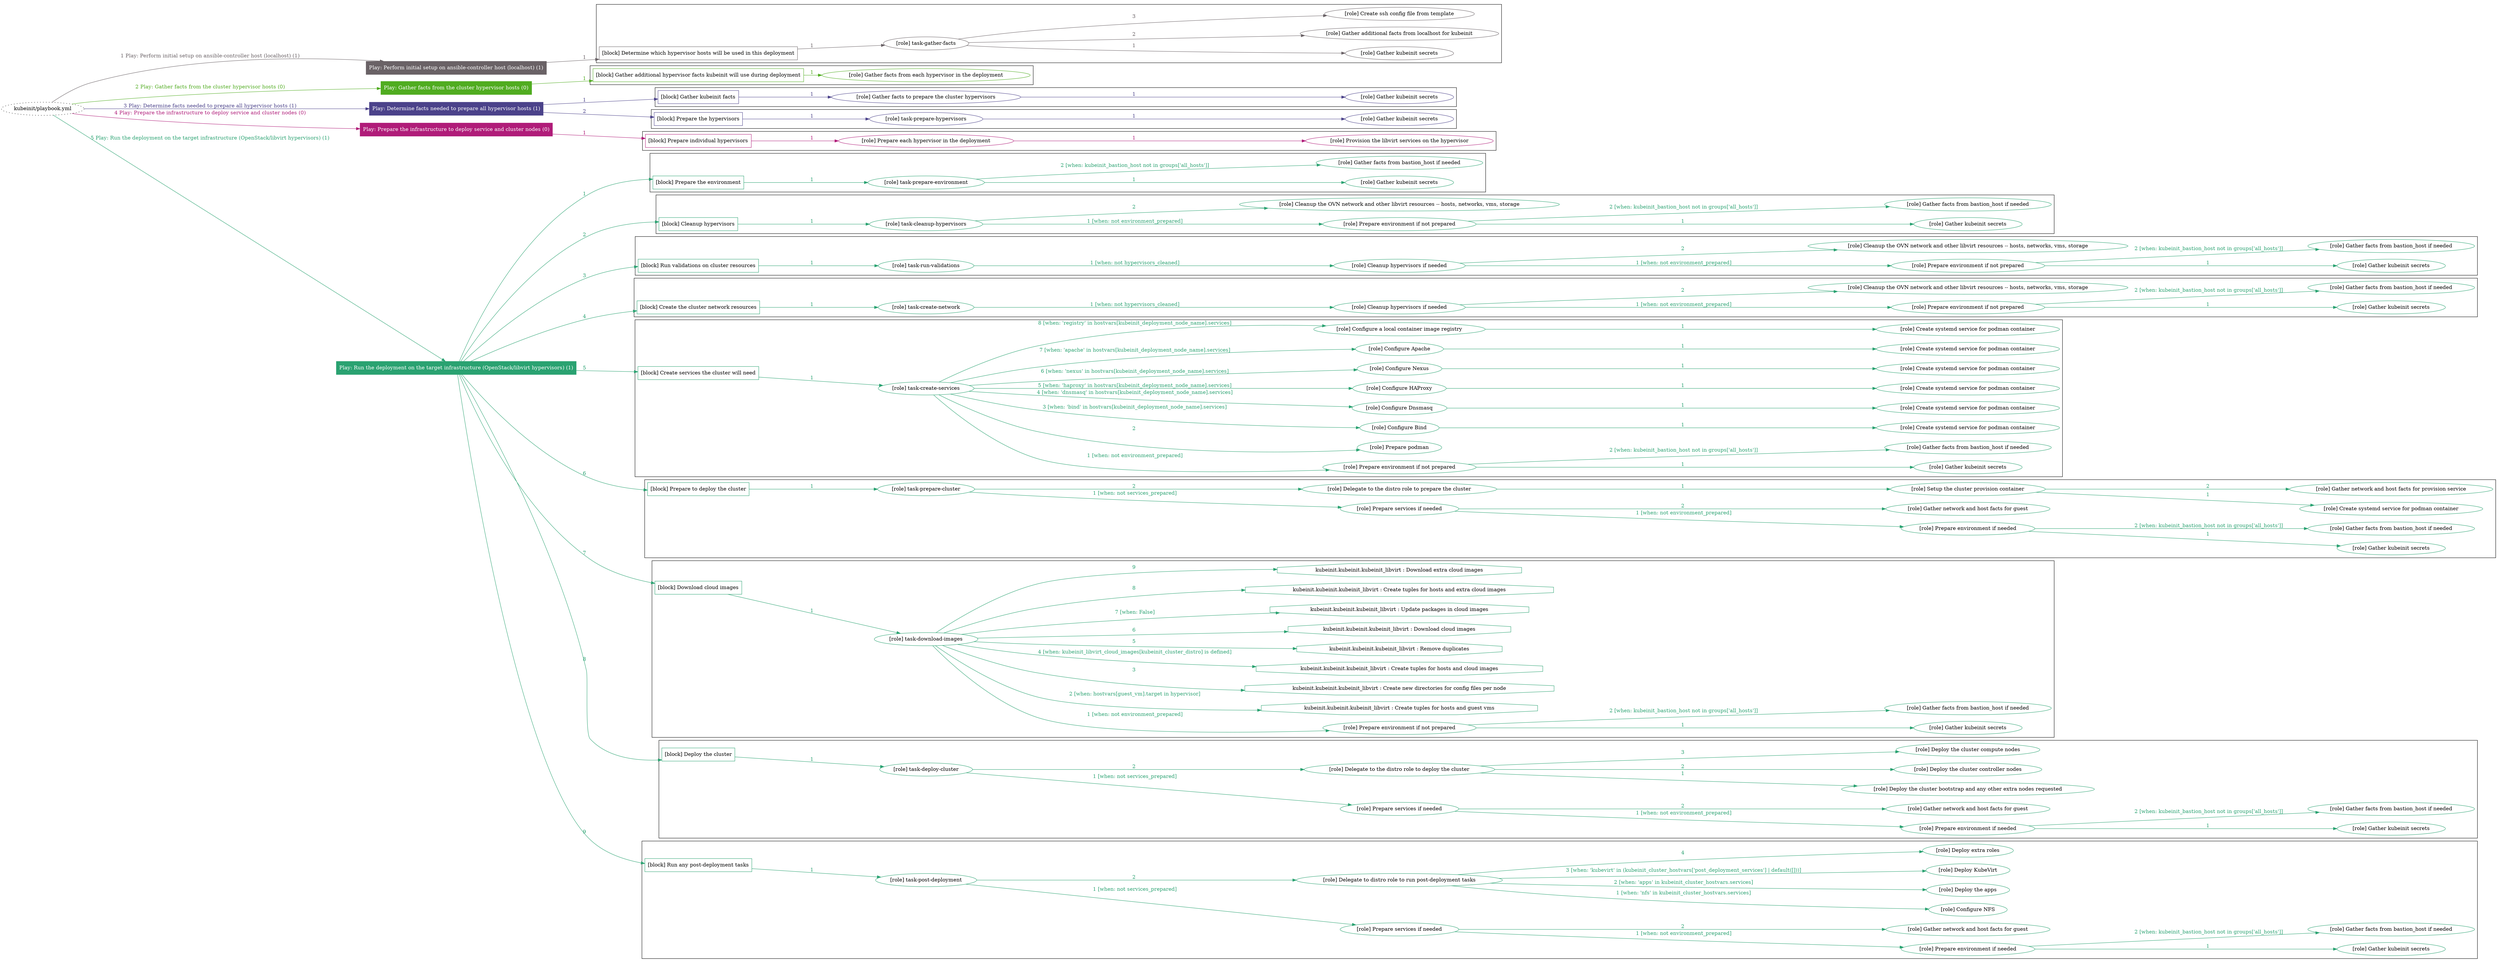 digraph {
	graph [concentrate=true ordering=in rankdir=LR ratio=fill]
	edge [esep=5 sep=10]
	"kubeinit/playbook.yml" [URL="/home/runner/work/kubeinit/kubeinit/kubeinit/playbook.yml" id=playbook_f495a6fc style=dotted]
	"kubeinit/playbook.yml" -> play_ba51180a [label="1 Play: Perform initial setup on ansible-controller host (localhost) (1)" color="#6a6266" fontcolor="#6a6266" id=edge_play_ba51180a labeltooltip="1 Play: Perform initial setup on ansible-controller host (localhost) (1)" tooltip="1 Play: Perform initial setup on ansible-controller host (localhost) (1)"]
	subgraph "Play: Perform initial setup on ansible-controller host (localhost) (1)" {
		play_ba51180a [label="Play: Perform initial setup on ansible-controller host (localhost) (1)" URL="/home/runner/work/kubeinit/kubeinit/kubeinit/playbook.yml" color="#6a6266" fontcolor="#ffffff" id=play_ba51180a shape=box style=filled tooltip=localhost]
		play_ba51180a -> block_e7a87183 [label=1 color="#6a6266" fontcolor="#6a6266" id=edge_block_e7a87183 labeltooltip=1 tooltip=1]
		subgraph cluster_block_e7a87183 {
			block_e7a87183 [label="[block] Determine which hypervisor hosts will be used in this deployment" URL="/home/runner/work/kubeinit/kubeinit/kubeinit/playbook.yml" color="#6a6266" id=block_e7a87183 labeltooltip="Determine which hypervisor hosts will be used in this deployment" shape=box tooltip="Determine which hypervisor hosts will be used in this deployment"]
			block_e7a87183 -> role_dcd0f5f8 [label="1 " color="#6a6266" fontcolor="#6a6266" id=edge_role_dcd0f5f8 labeltooltip="1 " tooltip="1 "]
			subgraph "task-gather-facts" {
				role_dcd0f5f8 [label="[role] task-gather-facts" URL="/home/runner/work/kubeinit/kubeinit/kubeinit/playbook.yml" color="#6a6266" id=role_dcd0f5f8 tooltip="task-gather-facts"]
				role_dcd0f5f8 -> role_e15d0aa1 [label="1 " color="#6a6266" fontcolor="#6a6266" id=edge_role_e15d0aa1 labeltooltip="1 " tooltip="1 "]
				subgraph "Gather kubeinit secrets" {
					role_e15d0aa1 [label="[role] Gather kubeinit secrets" URL="/home/runner/.ansible/collections/ansible_collections/kubeinit/kubeinit/roles/kubeinit_prepare/tasks/build_hypervisors_group.yml" color="#6a6266" id=role_e15d0aa1 tooltip="Gather kubeinit secrets"]
				}
				role_dcd0f5f8 -> role_fff8881f [label="2 " color="#6a6266" fontcolor="#6a6266" id=edge_role_fff8881f labeltooltip="2 " tooltip="2 "]
				subgraph "Gather additional facts from localhost for kubeinit" {
					role_fff8881f [label="[role] Gather additional facts from localhost for kubeinit" URL="/home/runner/.ansible/collections/ansible_collections/kubeinit/kubeinit/roles/kubeinit_prepare/tasks/build_hypervisors_group.yml" color="#6a6266" id=role_fff8881f tooltip="Gather additional facts from localhost for kubeinit"]
				}
				role_dcd0f5f8 -> role_27450381 [label="3 " color="#6a6266" fontcolor="#6a6266" id=edge_role_27450381 labeltooltip="3 " tooltip="3 "]
				subgraph "Create ssh config file from template" {
					role_27450381 [label="[role] Create ssh config file from template" URL="/home/runner/.ansible/collections/ansible_collections/kubeinit/kubeinit/roles/kubeinit_prepare/tasks/build_hypervisors_group.yml" color="#6a6266" id=role_27450381 tooltip="Create ssh config file from template"]
				}
			}
		}
	}
	"kubeinit/playbook.yml" -> play_a99f522b [label="2 Play: Gather facts from the cluster hypervisor hosts (0)" color="#50ac20" fontcolor="#50ac20" id=edge_play_a99f522b labeltooltip="2 Play: Gather facts from the cluster hypervisor hosts (0)" tooltip="2 Play: Gather facts from the cluster hypervisor hosts (0)"]
	subgraph "Play: Gather facts from the cluster hypervisor hosts (0)" {
		play_a99f522b [label="Play: Gather facts from the cluster hypervisor hosts (0)" URL="/home/runner/work/kubeinit/kubeinit/kubeinit/playbook.yml" color="#50ac20" fontcolor="#ffffff" id=play_a99f522b shape=box style=filled tooltip="Play: Gather facts from the cluster hypervisor hosts (0)"]
		play_a99f522b -> block_c586c4ab [label=1 color="#50ac20" fontcolor="#50ac20" id=edge_block_c586c4ab labeltooltip=1 tooltip=1]
		subgraph cluster_block_c586c4ab {
			block_c586c4ab [label="[block] Gather additional hypervisor facts kubeinit will use during deployment" URL="/home/runner/work/kubeinit/kubeinit/kubeinit/playbook.yml" color="#50ac20" id=block_c586c4ab labeltooltip="Gather additional hypervisor facts kubeinit will use during deployment" shape=box tooltip="Gather additional hypervisor facts kubeinit will use during deployment"]
			block_c586c4ab -> role_c0ca17f0 [label="1 " color="#50ac20" fontcolor="#50ac20" id=edge_role_c0ca17f0 labeltooltip="1 " tooltip="1 "]
			subgraph "Gather facts from each hypervisor in the deployment" {
				role_c0ca17f0 [label="[role] Gather facts from each hypervisor in the deployment" URL="/home/runner/work/kubeinit/kubeinit/kubeinit/playbook.yml" color="#50ac20" id=role_c0ca17f0 tooltip="Gather facts from each hypervisor in the deployment"]
			}
		}
	}
	"kubeinit/playbook.yml" -> play_b709b82d [label="3 Play: Determine facts needed to prepare all hypervisor hosts (1)" color="#4b428a" fontcolor="#4b428a" id=edge_play_b709b82d labeltooltip="3 Play: Determine facts needed to prepare all hypervisor hosts (1)" tooltip="3 Play: Determine facts needed to prepare all hypervisor hosts (1)"]
	subgraph "Play: Determine facts needed to prepare all hypervisor hosts (1)" {
		play_b709b82d [label="Play: Determine facts needed to prepare all hypervisor hosts (1)" URL="/home/runner/work/kubeinit/kubeinit/kubeinit/playbook.yml" color="#4b428a" fontcolor="#ffffff" id=play_b709b82d shape=box style=filled tooltip=localhost]
		play_b709b82d -> block_7f4d0c3b [label=1 color="#4b428a" fontcolor="#4b428a" id=edge_block_7f4d0c3b labeltooltip=1 tooltip=1]
		subgraph cluster_block_7f4d0c3b {
			block_7f4d0c3b [label="[block] Gather kubeinit facts" URL="/home/runner/work/kubeinit/kubeinit/kubeinit/playbook.yml" color="#4b428a" id=block_7f4d0c3b labeltooltip="Gather kubeinit facts" shape=box tooltip="Gather kubeinit facts"]
			block_7f4d0c3b -> role_8f3e9f36 [label="1 " color="#4b428a" fontcolor="#4b428a" id=edge_role_8f3e9f36 labeltooltip="1 " tooltip="1 "]
			subgraph "Gather facts to prepare the cluster hypervisors" {
				role_8f3e9f36 [label="[role] Gather facts to prepare the cluster hypervisors" URL="/home/runner/work/kubeinit/kubeinit/kubeinit/playbook.yml" color="#4b428a" id=role_8f3e9f36 tooltip="Gather facts to prepare the cluster hypervisors"]
				role_8f3e9f36 -> role_4b887c9a [label="1 " color="#4b428a" fontcolor="#4b428a" id=edge_role_4b887c9a labeltooltip="1 " tooltip="1 "]
				subgraph "Gather kubeinit secrets" {
					role_4b887c9a [label="[role] Gather kubeinit secrets" URL="/home/runner/.ansible/collections/ansible_collections/kubeinit/kubeinit/roles/kubeinit_prepare/tasks/gather_kubeinit_facts.yml" color="#4b428a" id=role_4b887c9a tooltip="Gather kubeinit secrets"]
				}
			}
		}
		play_b709b82d -> block_7965a42b [label=2 color="#4b428a" fontcolor="#4b428a" id=edge_block_7965a42b labeltooltip=2 tooltip=2]
		subgraph cluster_block_7965a42b {
			block_7965a42b [label="[block] Prepare the hypervisors" URL="/home/runner/work/kubeinit/kubeinit/kubeinit/playbook.yml" color="#4b428a" id=block_7965a42b labeltooltip="Prepare the hypervisors" shape=box tooltip="Prepare the hypervisors"]
			block_7965a42b -> role_2ab30024 [label="1 " color="#4b428a" fontcolor="#4b428a" id=edge_role_2ab30024 labeltooltip="1 " tooltip="1 "]
			subgraph "task-prepare-hypervisors" {
				role_2ab30024 [label="[role] task-prepare-hypervisors" URL="/home/runner/work/kubeinit/kubeinit/kubeinit/playbook.yml" color="#4b428a" id=role_2ab30024 tooltip="task-prepare-hypervisors"]
				role_2ab30024 -> role_ea74b967 [label="1 " color="#4b428a" fontcolor="#4b428a" id=edge_role_ea74b967 labeltooltip="1 " tooltip="1 "]
				subgraph "Gather kubeinit secrets" {
					role_ea74b967 [label="[role] Gather kubeinit secrets" URL="/home/runner/.ansible/collections/ansible_collections/kubeinit/kubeinit/roles/kubeinit_prepare/tasks/gather_kubeinit_facts.yml" color="#4b428a" id=role_ea74b967 tooltip="Gather kubeinit secrets"]
				}
			}
		}
	}
	"kubeinit/playbook.yml" -> play_9561a8ef [label="4 Play: Prepare the infrastructure to deploy service and cluster nodes (0)" color="#b01c79" fontcolor="#b01c79" id=edge_play_9561a8ef labeltooltip="4 Play: Prepare the infrastructure to deploy service and cluster nodes (0)" tooltip="4 Play: Prepare the infrastructure to deploy service and cluster nodes (0)"]
	subgraph "Play: Prepare the infrastructure to deploy service and cluster nodes (0)" {
		play_9561a8ef [label="Play: Prepare the infrastructure to deploy service and cluster nodes (0)" URL="/home/runner/work/kubeinit/kubeinit/kubeinit/playbook.yml" color="#b01c79" fontcolor="#ffffff" id=play_9561a8ef shape=box style=filled tooltip="Play: Prepare the infrastructure to deploy service and cluster nodes (0)"]
		play_9561a8ef -> block_5a67cec5 [label=1 color="#b01c79" fontcolor="#b01c79" id=edge_block_5a67cec5 labeltooltip=1 tooltip=1]
		subgraph cluster_block_5a67cec5 {
			block_5a67cec5 [label="[block] Prepare individual hypervisors" URL="/home/runner/work/kubeinit/kubeinit/kubeinit/playbook.yml" color="#b01c79" id=block_5a67cec5 labeltooltip="Prepare individual hypervisors" shape=box tooltip="Prepare individual hypervisors"]
			block_5a67cec5 -> role_3acf3842 [label="1 " color="#b01c79" fontcolor="#b01c79" id=edge_role_3acf3842 labeltooltip="1 " tooltip="1 "]
			subgraph "Prepare each hypervisor in the deployment" {
				role_3acf3842 [label="[role] Prepare each hypervisor in the deployment" URL="/home/runner/work/kubeinit/kubeinit/kubeinit/playbook.yml" color="#b01c79" id=role_3acf3842 tooltip="Prepare each hypervisor in the deployment"]
				role_3acf3842 -> role_0ad97657 [label="1 " color="#b01c79" fontcolor="#b01c79" id=edge_role_0ad97657 labeltooltip="1 " tooltip="1 "]
				subgraph "Provision the libvirt services on the hypervisor" {
					role_0ad97657 [label="[role] Provision the libvirt services on the hypervisor" URL="/home/runner/.ansible/collections/ansible_collections/kubeinit/kubeinit/roles/kubeinit_prepare/tasks/prepare_hypervisor.yml" color="#b01c79" id=role_0ad97657 tooltip="Provision the libvirt services on the hypervisor"]
				}
			}
		}
	}
	"kubeinit/playbook.yml" -> play_5a724b5d [label="5 Play: Run the deployment on the target infrastructure (OpenStack/libvirt hypervisors) (1)" color="#2aa271" fontcolor="#2aa271" id=edge_play_5a724b5d labeltooltip="5 Play: Run the deployment on the target infrastructure (OpenStack/libvirt hypervisors) (1)" tooltip="5 Play: Run the deployment on the target infrastructure (OpenStack/libvirt hypervisors) (1)"]
	subgraph "Play: Run the deployment on the target infrastructure (OpenStack/libvirt hypervisors) (1)" {
		play_5a724b5d [label="Play: Run the deployment on the target infrastructure (OpenStack/libvirt hypervisors) (1)" URL="/home/runner/work/kubeinit/kubeinit/kubeinit/playbook.yml" color="#2aa271" fontcolor="#ffffff" id=play_5a724b5d shape=box style=filled tooltip=localhost]
		play_5a724b5d -> block_27800f60 [label=1 color="#2aa271" fontcolor="#2aa271" id=edge_block_27800f60 labeltooltip=1 tooltip=1]
		subgraph cluster_block_27800f60 {
			block_27800f60 [label="[block] Prepare the environment" URL="/home/runner/work/kubeinit/kubeinit/kubeinit/playbook.yml" color="#2aa271" id=block_27800f60 labeltooltip="Prepare the environment" shape=box tooltip="Prepare the environment"]
			block_27800f60 -> role_67f501b5 [label="1 " color="#2aa271" fontcolor="#2aa271" id=edge_role_67f501b5 labeltooltip="1 " tooltip="1 "]
			subgraph "task-prepare-environment" {
				role_67f501b5 [label="[role] task-prepare-environment" URL="/home/runner/work/kubeinit/kubeinit/kubeinit/playbook.yml" color="#2aa271" id=role_67f501b5 tooltip="task-prepare-environment"]
				role_67f501b5 -> role_405fbf35 [label="1 " color="#2aa271" fontcolor="#2aa271" id=edge_role_405fbf35 labeltooltip="1 " tooltip="1 "]
				subgraph "Gather kubeinit secrets" {
					role_405fbf35 [label="[role] Gather kubeinit secrets" URL="/home/runner/.ansible/collections/ansible_collections/kubeinit/kubeinit/roles/kubeinit_prepare/tasks/gather_kubeinit_facts.yml" color="#2aa271" id=role_405fbf35 tooltip="Gather kubeinit secrets"]
				}
				role_67f501b5 -> role_2d235320 [label="2 [when: kubeinit_bastion_host not in groups['all_hosts']]" color="#2aa271" fontcolor="#2aa271" id=edge_role_2d235320 labeltooltip="2 [when: kubeinit_bastion_host not in groups['all_hosts']]" tooltip="2 [when: kubeinit_bastion_host not in groups['all_hosts']]"]
				subgraph "Gather facts from bastion_host if needed" {
					role_2d235320 [label="[role] Gather facts from bastion_host if needed" URL="/home/runner/.ansible/collections/ansible_collections/kubeinit/kubeinit/roles/kubeinit_prepare/tasks/main.yml" color="#2aa271" id=role_2d235320 tooltip="Gather facts from bastion_host if needed"]
				}
			}
		}
		play_5a724b5d -> block_d5cb9e0e [label=2 color="#2aa271" fontcolor="#2aa271" id=edge_block_d5cb9e0e labeltooltip=2 tooltip=2]
		subgraph cluster_block_d5cb9e0e {
			block_d5cb9e0e [label="[block] Cleanup hypervisors" URL="/home/runner/work/kubeinit/kubeinit/kubeinit/playbook.yml" color="#2aa271" id=block_d5cb9e0e labeltooltip="Cleanup hypervisors" shape=box tooltip="Cleanup hypervisors"]
			block_d5cb9e0e -> role_dbd91aa6 [label="1 " color="#2aa271" fontcolor="#2aa271" id=edge_role_dbd91aa6 labeltooltip="1 " tooltip="1 "]
			subgraph "task-cleanup-hypervisors" {
				role_dbd91aa6 [label="[role] task-cleanup-hypervisors" URL="/home/runner/work/kubeinit/kubeinit/kubeinit/playbook.yml" color="#2aa271" id=role_dbd91aa6 tooltip="task-cleanup-hypervisors"]
				role_dbd91aa6 -> role_124822a4 [label="1 [when: not environment_prepared]" color="#2aa271" fontcolor="#2aa271" id=edge_role_124822a4 labeltooltip="1 [when: not environment_prepared]" tooltip="1 [when: not environment_prepared]"]
				subgraph "Prepare environment if not prepared" {
					role_124822a4 [label="[role] Prepare environment if not prepared" URL="/home/runner/.ansible/collections/ansible_collections/kubeinit/kubeinit/roles/kubeinit_libvirt/tasks/cleanup_hypervisors.yml" color="#2aa271" id=role_124822a4 tooltip="Prepare environment if not prepared"]
					role_124822a4 -> role_df04880d [label="1 " color="#2aa271" fontcolor="#2aa271" id=edge_role_df04880d labeltooltip="1 " tooltip="1 "]
					subgraph "Gather kubeinit secrets" {
						role_df04880d [label="[role] Gather kubeinit secrets" URL="/home/runner/.ansible/collections/ansible_collections/kubeinit/kubeinit/roles/kubeinit_prepare/tasks/gather_kubeinit_facts.yml" color="#2aa271" id=role_df04880d tooltip="Gather kubeinit secrets"]
					}
					role_124822a4 -> role_b634d5b0 [label="2 [when: kubeinit_bastion_host not in groups['all_hosts']]" color="#2aa271" fontcolor="#2aa271" id=edge_role_b634d5b0 labeltooltip="2 [when: kubeinit_bastion_host not in groups['all_hosts']]" tooltip="2 [when: kubeinit_bastion_host not in groups['all_hosts']]"]
					subgraph "Gather facts from bastion_host if needed" {
						role_b634d5b0 [label="[role] Gather facts from bastion_host if needed" URL="/home/runner/.ansible/collections/ansible_collections/kubeinit/kubeinit/roles/kubeinit_prepare/tasks/main.yml" color="#2aa271" id=role_b634d5b0 tooltip="Gather facts from bastion_host if needed"]
					}
				}
				role_dbd91aa6 -> role_56cac09e [label="2 " color="#2aa271" fontcolor="#2aa271" id=edge_role_56cac09e labeltooltip="2 " tooltip="2 "]
				subgraph "Cleanup the OVN network and other libvirt resources -- hosts, networks, vms, storage" {
					role_56cac09e [label="[role] Cleanup the OVN network and other libvirt resources -- hosts, networks, vms, storage" URL="/home/runner/.ansible/collections/ansible_collections/kubeinit/kubeinit/roles/kubeinit_libvirt/tasks/cleanup_hypervisors.yml" color="#2aa271" id=role_56cac09e tooltip="Cleanup the OVN network and other libvirt resources -- hosts, networks, vms, storage"]
				}
			}
		}
		play_5a724b5d -> block_d79a5640 [label=3 color="#2aa271" fontcolor="#2aa271" id=edge_block_d79a5640 labeltooltip=3 tooltip=3]
		subgraph cluster_block_d79a5640 {
			block_d79a5640 [label="[block] Run validations on cluster resources" URL="/home/runner/work/kubeinit/kubeinit/kubeinit/playbook.yml" color="#2aa271" id=block_d79a5640 labeltooltip="Run validations on cluster resources" shape=box tooltip="Run validations on cluster resources"]
			block_d79a5640 -> role_4dcb9b06 [label="1 " color="#2aa271" fontcolor="#2aa271" id=edge_role_4dcb9b06 labeltooltip="1 " tooltip="1 "]
			subgraph "task-run-validations" {
				role_4dcb9b06 [label="[role] task-run-validations" URL="/home/runner/work/kubeinit/kubeinit/kubeinit/playbook.yml" color="#2aa271" id=role_4dcb9b06 tooltip="task-run-validations"]
				role_4dcb9b06 -> role_157f1ea1 [label="1 [when: not hypervisors_cleaned]" color="#2aa271" fontcolor="#2aa271" id=edge_role_157f1ea1 labeltooltip="1 [when: not hypervisors_cleaned]" tooltip="1 [when: not hypervisors_cleaned]"]
				subgraph "Cleanup hypervisors if needed" {
					role_157f1ea1 [label="[role] Cleanup hypervisors if needed" URL="/home/runner/.ansible/collections/ansible_collections/kubeinit/kubeinit/roles/kubeinit_validations/tasks/main.yml" color="#2aa271" id=role_157f1ea1 tooltip="Cleanup hypervisors if needed"]
					role_157f1ea1 -> role_31346f33 [label="1 [when: not environment_prepared]" color="#2aa271" fontcolor="#2aa271" id=edge_role_31346f33 labeltooltip="1 [when: not environment_prepared]" tooltip="1 [when: not environment_prepared]"]
					subgraph "Prepare environment if not prepared" {
						role_31346f33 [label="[role] Prepare environment if not prepared" URL="/home/runner/.ansible/collections/ansible_collections/kubeinit/kubeinit/roles/kubeinit_libvirt/tasks/cleanup_hypervisors.yml" color="#2aa271" id=role_31346f33 tooltip="Prepare environment if not prepared"]
						role_31346f33 -> role_cda1b9c4 [label="1 " color="#2aa271" fontcolor="#2aa271" id=edge_role_cda1b9c4 labeltooltip="1 " tooltip="1 "]
						subgraph "Gather kubeinit secrets" {
							role_cda1b9c4 [label="[role] Gather kubeinit secrets" URL="/home/runner/.ansible/collections/ansible_collections/kubeinit/kubeinit/roles/kubeinit_prepare/tasks/gather_kubeinit_facts.yml" color="#2aa271" id=role_cda1b9c4 tooltip="Gather kubeinit secrets"]
						}
						role_31346f33 -> role_858b2a4a [label="2 [when: kubeinit_bastion_host not in groups['all_hosts']]" color="#2aa271" fontcolor="#2aa271" id=edge_role_858b2a4a labeltooltip="2 [when: kubeinit_bastion_host not in groups['all_hosts']]" tooltip="2 [when: kubeinit_bastion_host not in groups['all_hosts']]"]
						subgraph "Gather facts from bastion_host if needed" {
							role_858b2a4a [label="[role] Gather facts from bastion_host if needed" URL="/home/runner/.ansible/collections/ansible_collections/kubeinit/kubeinit/roles/kubeinit_prepare/tasks/main.yml" color="#2aa271" id=role_858b2a4a tooltip="Gather facts from bastion_host if needed"]
						}
					}
					role_157f1ea1 -> role_6ffa92af [label="2 " color="#2aa271" fontcolor="#2aa271" id=edge_role_6ffa92af labeltooltip="2 " tooltip="2 "]
					subgraph "Cleanup the OVN network and other libvirt resources -- hosts, networks, vms, storage" {
						role_6ffa92af [label="[role] Cleanup the OVN network and other libvirt resources -- hosts, networks, vms, storage" URL="/home/runner/.ansible/collections/ansible_collections/kubeinit/kubeinit/roles/kubeinit_libvirt/tasks/cleanup_hypervisors.yml" color="#2aa271" id=role_6ffa92af tooltip="Cleanup the OVN network and other libvirt resources -- hosts, networks, vms, storage"]
					}
				}
			}
		}
		play_5a724b5d -> block_9c55c8b9 [label=4 color="#2aa271" fontcolor="#2aa271" id=edge_block_9c55c8b9 labeltooltip=4 tooltip=4]
		subgraph cluster_block_9c55c8b9 {
			block_9c55c8b9 [label="[block] Create the cluster network resources" URL="/home/runner/work/kubeinit/kubeinit/kubeinit/playbook.yml" color="#2aa271" id=block_9c55c8b9 labeltooltip="Create the cluster network resources" shape=box tooltip="Create the cluster network resources"]
			block_9c55c8b9 -> role_6fceacd0 [label="1 " color="#2aa271" fontcolor="#2aa271" id=edge_role_6fceacd0 labeltooltip="1 " tooltip="1 "]
			subgraph "task-create-network" {
				role_6fceacd0 [label="[role] task-create-network" URL="/home/runner/work/kubeinit/kubeinit/kubeinit/playbook.yml" color="#2aa271" id=role_6fceacd0 tooltip="task-create-network"]
				role_6fceacd0 -> role_65011ad2 [label="1 [when: not hypervisors_cleaned]" color="#2aa271" fontcolor="#2aa271" id=edge_role_65011ad2 labeltooltip="1 [when: not hypervisors_cleaned]" tooltip="1 [when: not hypervisors_cleaned]"]
				subgraph "Cleanup hypervisors if needed" {
					role_65011ad2 [label="[role] Cleanup hypervisors if needed" URL="/home/runner/.ansible/collections/ansible_collections/kubeinit/kubeinit/roles/kubeinit_libvirt/tasks/create_network.yml" color="#2aa271" id=role_65011ad2 tooltip="Cleanup hypervisors if needed"]
					role_65011ad2 -> role_505c9ac3 [label="1 [when: not environment_prepared]" color="#2aa271" fontcolor="#2aa271" id=edge_role_505c9ac3 labeltooltip="1 [when: not environment_prepared]" tooltip="1 [when: not environment_prepared]"]
					subgraph "Prepare environment if not prepared" {
						role_505c9ac3 [label="[role] Prepare environment if not prepared" URL="/home/runner/.ansible/collections/ansible_collections/kubeinit/kubeinit/roles/kubeinit_libvirt/tasks/cleanup_hypervisors.yml" color="#2aa271" id=role_505c9ac3 tooltip="Prepare environment if not prepared"]
						role_505c9ac3 -> role_99028edd [label="1 " color="#2aa271" fontcolor="#2aa271" id=edge_role_99028edd labeltooltip="1 " tooltip="1 "]
						subgraph "Gather kubeinit secrets" {
							role_99028edd [label="[role] Gather kubeinit secrets" URL="/home/runner/.ansible/collections/ansible_collections/kubeinit/kubeinit/roles/kubeinit_prepare/tasks/gather_kubeinit_facts.yml" color="#2aa271" id=role_99028edd tooltip="Gather kubeinit secrets"]
						}
						role_505c9ac3 -> role_d70ba60b [label="2 [when: kubeinit_bastion_host not in groups['all_hosts']]" color="#2aa271" fontcolor="#2aa271" id=edge_role_d70ba60b labeltooltip="2 [when: kubeinit_bastion_host not in groups['all_hosts']]" tooltip="2 [when: kubeinit_bastion_host not in groups['all_hosts']]"]
						subgraph "Gather facts from bastion_host if needed" {
							role_d70ba60b [label="[role] Gather facts from bastion_host if needed" URL="/home/runner/.ansible/collections/ansible_collections/kubeinit/kubeinit/roles/kubeinit_prepare/tasks/main.yml" color="#2aa271" id=role_d70ba60b tooltip="Gather facts from bastion_host if needed"]
						}
					}
					role_65011ad2 -> role_9597a8a8 [label="2 " color="#2aa271" fontcolor="#2aa271" id=edge_role_9597a8a8 labeltooltip="2 " tooltip="2 "]
					subgraph "Cleanup the OVN network and other libvirt resources -- hosts, networks, vms, storage" {
						role_9597a8a8 [label="[role] Cleanup the OVN network and other libvirt resources -- hosts, networks, vms, storage" URL="/home/runner/.ansible/collections/ansible_collections/kubeinit/kubeinit/roles/kubeinit_libvirt/tasks/cleanup_hypervisors.yml" color="#2aa271" id=role_9597a8a8 tooltip="Cleanup the OVN network and other libvirt resources -- hosts, networks, vms, storage"]
					}
				}
			}
		}
		play_5a724b5d -> block_5042fd7d [label=5 color="#2aa271" fontcolor="#2aa271" id=edge_block_5042fd7d labeltooltip=5 tooltip=5]
		subgraph cluster_block_5042fd7d {
			block_5042fd7d [label="[block] Create services the cluster will need" URL="/home/runner/work/kubeinit/kubeinit/kubeinit/playbook.yml" color="#2aa271" id=block_5042fd7d labeltooltip="Create services the cluster will need" shape=box tooltip="Create services the cluster will need"]
			block_5042fd7d -> role_7b59a203 [label="1 " color="#2aa271" fontcolor="#2aa271" id=edge_role_7b59a203 labeltooltip="1 " tooltip="1 "]
			subgraph "task-create-services" {
				role_7b59a203 [label="[role] task-create-services" URL="/home/runner/work/kubeinit/kubeinit/kubeinit/playbook.yml" color="#2aa271" id=role_7b59a203 tooltip="task-create-services"]
				role_7b59a203 -> role_a4b6fde4 [label="1 [when: not environment_prepared]" color="#2aa271" fontcolor="#2aa271" id=edge_role_a4b6fde4 labeltooltip="1 [when: not environment_prepared]" tooltip="1 [when: not environment_prepared]"]
				subgraph "Prepare environment if not prepared" {
					role_a4b6fde4 [label="[role] Prepare environment if not prepared" URL="/home/runner/.ansible/collections/ansible_collections/kubeinit/kubeinit/roles/kubeinit_services/tasks/main.yml" color="#2aa271" id=role_a4b6fde4 tooltip="Prepare environment if not prepared"]
					role_a4b6fde4 -> role_87fa284b [label="1 " color="#2aa271" fontcolor="#2aa271" id=edge_role_87fa284b labeltooltip="1 " tooltip="1 "]
					subgraph "Gather kubeinit secrets" {
						role_87fa284b [label="[role] Gather kubeinit secrets" URL="/home/runner/.ansible/collections/ansible_collections/kubeinit/kubeinit/roles/kubeinit_prepare/tasks/gather_kubeinit_facts.yml" color="#2aa271" id=role_87fa284b tooltip="Gather kubeinit secrets"]
					}
					role_a4b6fde4 -> role_c893a6f2 [label="2 [when: kubeinit_bastion_host not in groups['all_hosts']]" color="#2aa271" fontcolor="#2aa271" id=edge_role_c893a6f2 labeltooltip="2 [when: kubeinit_bastion_host not in groups['all_hosts']]" tooltip="2 [when: kubeinit_bastion_host not in groups['all_hosts']]"]
					subgraph "Gather facts from bastion_host if needed" {
						role_c893a6f2 [label="[role] Gather facts from bastion_host if needed" URL="/home/runner/.ansible/collections/ansible_collections/kubeinit/kubeinit/roles/kubeinit_prepare/tasks/main.yml" color="#2aa271" id=role_c893a6f2 tooltip="Gather facts from bastion_host if needed"]
					}
				}
				role_7b59a203 -> role_715e570e [label="2 " color="#2aa271" fontcolor="#2aa271" id=edge_role_715e570e labeltooltip="2 " tooltip="2 "]
				subgraph "Prepare podman" {
					role_715e570e [label="[role] Prepare podman" URL="/home/runner/.ansible/collections/ansible_collections/kubeinit/kubeinit/roles/kubeinit_services/tasks/00_create_service_pod.yml" color="#2aa271" id=role_715e570e tooltip="Prepare podman"]
				}
				role_7b59a203 -> role_15a294be [label="3 [when: 'bind' in hostvars[kubeinit_deployment_node_name].services]" color="#2aa271" fontcolor="#2aa271" id=edge_role_15a294be labeltooltip="3 [when: 'bind' in hostvars[kubeinit_deployment_node_name].services]" tooltip="3 [when: 'bind' in hostvars[kubeinit_deployment_node_name].services]"]
				subgraph "Configure Bind" {
					role_15a294be [label="[role] Configure Bind" URL="/home/runner/.ansible/collections/ansible_collections/kubeinit/kubeinit/roles/kubeinit_services/tasks/start_services_containers.yml" color="#2aa271" id=role_15a294be tooltip="Configure Bind"]
					role_15a294be -> role_ea9312b2 [label="1 " color="#2aa271" fontcolor="#2aa271" id=edge_role_ea9312b2 labeltooltip="1 " tooltip="1 "]
					subgraph "Create systemd service for podman container" {
						role_ea9312b2 [label="[role] Create systemd service for podman container" URL="/home/runner/.ansible/collections/ansible_collections/kubeinit/kubeinit/roles/kubeinit_bind/tasks/main.yml" color="#2aa271" id=role_ea9312b2 tooltip="Create systemd service for podman container"]
					}
				}
				role_7b59a203 -> role_34fb737d [label="4 [when: 'dnsmasq' in hostvars[kubeinit_deployment_node_name].services]" color="#2aa271" fontcolor="#2aa271" id=edge_role_34fb737d labeltooltip="4 [when: 'dnsmasq' in hostvars[kubeinit_deployment_node_name].services]" tooltip="4 [when: 'dnsmasq' in hostvars[kubeinit_deployment_node_name].services]"]
				subgraph "Configure Dnsmasq" {
					role_34fb737d [label="[role] Configure Dnsmasq" URL="/home/runner/.ansible/collections/ansible_collections/kubeinit/kubeinit/roles/kubeinit_services/tasks/start_services_containers.yml" color="#2aa271" id=role_34fb737d tooltip="Configure Dnsmasq"]
					role_34fb737d -> role_56e2fb3d [label="1 " color="#2aa271" fontcolor="#2aa271" id=edge_role_56e2fb3d labeltooltip="1 " tooltip="1 "]
					subgraph "Create systemd service for podman container" {
						role_56e2fb3d [label="[role] Create systemd service for podman container" URL="/home/runner/.ansible/collections/ansible_collections/kubeinit/kubeinit/roles/kubeinit_dnsmasq/tasks/main.yml" color="#2aa271" id=role_56e2fb3d tooltip="Create systemd service for podman container"]
					}
				}
				role_7b59a203 -> role_3786b70f [label="5 [when: 'haproxy' in hostvars[kubeinit_deployment_node_name].services]" color="#2aa271" fontcolor="#2aa271" id=edge_role_3786b70f labeltooltip="5 [when: 'haproxy' in hostvars[kubeinit_deployment_node_name].services]" tooltip="5 [when: 'haproxy' in hostvars[kubeinit_deployment_node_name].services]"]
				subgraph "Configure HAProxy" {
					role_3786b70f [label="[role] Configure HAProxy" URL="/home/runner/.ansible/collections/ansible_collections/kubeinit/kubeinit/roles/kubeinit_services/tasks/start_services_containers.yml" color="#2aa271" id=role_3786b70f tooltip="Configure HAProxy"]
					role_3786b70f -> role_ed40cb66 [label="1 " color="#2aa271" fontcolor="#2aa271" id=edge_role_ed40cb66 labeltooltip="1 " tooltip="1 "]
					subgraph "Create systemd service for podman container" {
						role_ed40cb66 [label="[role] Create systemd service for podman container" URL="/home/runner/.ansible/collections/ansible_collections/kubeinit/kubeinit/roles/kubeinit_haproxy/tasks/main.yml" color="#2aa271" id=role_ed40cb66 tooltip="Create systemd service for podman container"]
					}
				}
				role_7b59a203 -> role_bdf7ba5b [label="6 [when: 'nexus' in hostvars[kubeinit_deployment_node_name].services]" color="#2aa271" fontcolor="#2aa271" id=edge_role_bdf7ba5b labeltooltip="6 [when: 'nexus' in hostvars[kubeinit_deployment_node_name].services]" tooltip="6 [when: 'nexus' in hostvars[kubeinit_deployment_node_name].services]"]
				subgraph "Configure Nexus" {
					role_bdf7ba5b [label="[role] Configure Nexus" URL="/home/runner/.ansible/collections/ansible_collections/kubeinit/kubeinit/roles/kubeinit_services/tasks/start_services_containers.yml" color="#2aa271" id=role_bdf7ba5b tooltip="Configure Nexus"]
					role_bdf7ba5b -> role_f7833f65 [label="1 " color="#2aa271" fontcolor="#2aa271" id=edge_role_f7833f65 labeltooltip="1 " tooltip="1 "]
					subgraph "Create systemd service for podman container" {
						role_f7833f65 [label="[role] Create systemd service for podman container" URL="/home/runner/.ansible/collections/ansible_collections/kubeinit/kubeinit/roles/kubeinit_nexus/tasks/main.yml" color="#2aa271" id=role_f7833f65 tooltip="Create systemd service for podman container"]
					}
				}
				role_7b59a203 -> role_7a15f3fd [label="7 [when: 'apache' in hostvars[kubeinit_deployment_node_name].services]" color="#2aa271" fontcolor="#2aa271" id=edge_role_7a15f3fd labeltooltip="7 [when: 'apache' in hostvars[kubeinit_deployment_node_name].services]" tooltip="7 [when: 'apache' in hostvars[kubeinit_deployment_node_name].services]"]
				subgraph "Configure Apache" {
					role_7a15f3fd [label="[role] Configure Apache" URL="/home/runner/.ansible/collections/ansible_collections/kubeinit/kubeinit/roles/kubeinit_services/tasks/start_services_containers.yml" color="#2aa271" id=role_7a15f3fd tooltip="Configure Apache"]
					role_7a15f3fd -> role_90b0da6a [label="1 " color="#2aa271" fontcolor="#2aa271" id=edge_role_90b0da6a labeltooltip="1 " tooltip="1 "]
					subgraph "Create systemd service for podman container" {
						role_90b0da6a [label="[role] Create systemd service for podman container" URL="/home/runner/.ansible/collections/ansible_collections/kubeinit/kubeinit/roles/kubeinit_apache/tasks/main.yml" color="#2aa271" id=role_90b0da6a tooltip="Create systemd service for podman container"]
					}
				}
				role_7b59a203 -> role_6b588ae6 [label="8 [when: 'registry' in hostvars[kubeinit_deployment_node_name].services]" color="#2aa271" fontcolor="#2aa271" id=edge_role_6b588ae6 labeltooltip="8 [when: 'registry' in hostvars[kubeinit_deployment_node_name].services]" tooltip="8 [when: 'registry' in hostvars[kubeinit_deployment_node_name].services]"]
				subgraph "Configure a local container image registry" {
					role_6b588ae6 [label="[role] Configure a local container image registry" URL="/home/runner/.ansible/collections/ansible_collections/kubeinit/kubeinit/roles/kubeinit_services/tasks/start_services_containers.yml" color="#2aa271" id=role_6b588ae6 tooltip="Configure a local container image registry"]
					role_6b588ae6 -> role_ba5a7663 [label="1 " color="#2aa271" fontcolor="#2aa271" id=edge_role_ba5a7663 labeltooltip="1 " tooltip="1 "]
					subgraph "Create systemd service for podman container" {
						role_ba5a7663 [label="[role] Create systemd service for podman container" URL="/home/runner/.ansible/collections/ansible_collections/kubeinit/kubeinit/roles/kubeinit_registry/tasks/main.yml" color="#2aa271" id=role_ba5a7663 tooltip="Create systemd service for podman container"]
					}
				}
			}
		}
		play_5a724b5d -> block_ff57ddb7 [label=6 color="#2aa271" fontcolor="#2aa271" id=edge_block_ff57ddb7 labeltooltip=6 tooltip=6]
		subgraph cluster_block_ff57ddb7 {
			block_ff57ddb7 [label="[block] Prepare to deploy the cluster" URL="/home/runner/work/kubeinit/kubeinit/kubeinit/playbook.yml" color="#2aa271" id=block_ff57ddb7 labeltooltip="Prepare to deploy the cluster" shape=box tooltip="Prepare to deploy the cluster"]
			block_ff57ddb7 -> role_2e06d7d6 [label="1 " color="#2aa271" fontcolor="#2aa271" id=edge_role_2e06d7d6 labeltooltip="1 " tooltip="1 "]
			subgraph "task-prepare-cluster" {
				role_2e06d7d6 [label="[role] task-prepare-cluster" URL="/home/runner/work/kubeinit/kubeinit/kubeinit/playbook.yml" color="#2aa271" id=role_2e06d7d6 tooltip="task-prepare-cluster"]
				role_2e06d7d6 -> role_1ec9f509 [label="1 [when: not services_prepared]" color="#2aa271" fontcolor="#2aa271" id=edge_role_1ec9f509 labeltooltip="1 [when: not services_prepared]" tooltip="1 [when: not services_prepared]"]
				subgraph "Prepare services if needed" {
					role_1ec9f509 [label="[role] Prepare services if needed" URL="/home/runner/.ansible/collections/ansible_collections/kubeinit/kubeinit/roles/kubeinit_prepare/tasks/prepare_cluster.yml" color="#2aa271" id=role_1ec9f509 tooltip="Prepare services if needed"]
					role_1ec9f509 -> role_cbe8929c [label="1 [when: not environment_prepared]" color="#2aa271" fontcolor="#2aa271" id=edge_role_cbe8929c labeltooltip="1 [when: not environment_prepared]" tooltip="1 [when: not environment_prepared]"]
					subgraph "Prepare environment if needed" {
						role_cbe8929c [label="[role] Prepare environment if needed" URL="/home/runner/.ansible/collections/ansible_collections/kubeinit/kubeinit/roles/kubeinit_services/tasks/prepare_services.yml" color="#2aa271" id=role_cbe8929c tooltip="Prepare environment if needed"]
						role_cbe8929c -> role_5686d862 [label="1 " color="#2aa271" fontcolor="#2aa271" id=edge_role_5686d862 labeltooltip="1 " tooltip="1 "]
						subgraph "Gather kubeinit secrets" {
							role_5686d862 [label="[role] Gather kubeinit secrets" URL="/home/runner/.ansible/collections/ansible_collections/kubeinit/kubeinit/roles/kubeinit_prepare/tasks/gather_kubeinit_facts.yml" color="#2aa271" id=role_5686d862 tooltip="Gather kubeinit secrets"]
						}
						role_cbe8929c -> role_fd16de34 [label="2 [when: kubeinit_bastion_host not in groups['all_hosts']]" color="#2aa271" fontcolor="#2aa271" id=edge_role_fd16de34 labeltooltip="2 [when: kubeinit_bastion_host not in groups['all_hosts']]" tooltip="2 [when: kubeinit_bastion_host not in groups['all_hosts']]"]
						subgraph "Gather facts from bastion_host if needed" {
							role_fd16de34 [label="[role] Gather facts from bastion_host if needed" URL="/home/runner/.ansible/collections/ansible_collections/kubeinit/kubeinit/roles/kubeinit_prepare/tasks/main.yml" color="#2aa271" id=role_fd16de34 tooltip="Gather facts from bastion_host if needed"]
						}
					}
					role_1ec9f509 -> role_f6838986 [label="2 " color="#2aa271" fontcolor="#2aa271" id=edge_role_f6838986 labeltooltip="2 " tooltip="2 "]
					subgraph "Gather network and host facts for guest" {
						role_f6838986 [label="[role] Gather network and host facts for guest" URL="/home/runner/.ansible/collections/ansible_collections/kubeinit/kubeinit/roles/kubeinit_services/tasks/prepare_services.yml" color="#2aa271" id=role_f6838986 tooltip="Gather network and host facts for guest"]
					}
				}
				role_2e06d7d6 -> role_eca0a4bd [label="2 " color="#2aa271" fontcolor="#2aa271" id=edge_role_eca0a4bd labeltooltip="2 " tooltip="2 "]
				subgraph "Delegate to the distro role to prepare the cluster" {
					role_eca0a4bd [label="[role] Delegate to the distro role to prepare the cluster" URL="/home/runner/.ansible/collections/ansible_collections/kubeinit/kubeinit/roles/kubeinit_prepare/tasks/prepare_cluster.yml" color="#2aa271" id=role_eca0a4bd tooltip="Delegate to the distro role to prepare the cluster"]
					role_eca0a4bd -> role_0135ab74 [label="1 " color="#2aa271" fontcolor="#2aa271" id=edge_role_0135ab74 labeltooltip="1 " tooltip="1 "]
					subgraph "Setup the cluster provision container" {
						role_0135ab74 [label="[role] Setup the cluster provision container" URL="/home/runner/.ansible/collections/ansible_collections/kubeinit/kubeinit/roles/kubeinit_openshift/tasks/prepare_cluster.yml" color="#2aa271" id=role_0135ab74 tooltip="Setup the cluster provision container"]
						role_0135ab74 -> role_ae037cfd [label="1 " color="#2aa271" fontcolor="#2aa271" id=edge_role_ae037cfd labeltooltip="1 " tooltip="1 "]
						subgraph "Create systemd service for podman container" {
							role_ae037cfd [label="[role] Create systemd service for podman container" URL="/home/runner/.ansible/collections/ansible_collections/kubeinit/kubeinit/roles/kubeinit_services/tasks/create_provision_container.yml" color="#2aa271" id=role_ae037cfd tooltip="Create systemd service for podman container"]
						}
						role_0135ab74 -> role_ca594097 [label="2 " color="#2aa271" fontcolor="#2aa271" id=edge_role_ca594097 labeltooltip="2 " tooltip="2 "]
						subgraph "Gather network and host facts for provision service" {
							role_ca594097 [label="[role] Gather network and host facts for provision service" URL="/home/runner/.ansible/collections/ansible_collections/kubeinit/kubeinit/roles/kubeinit_services/tasks/create_provision_container.yml" color="#2aa271" id=role_ca594097 tooltip="Gather network and host facts for provision service"]
						}
					}
				}
			}
		}
		play_5a724b5d -> block_e4f7d35d [label=7 color="#2aa271" fontcolor="#2aa271" id=edge_block_e4f7d35d labeltooltip=7 tooltip=7]
		subgraph cluster_block_e4f7d35d {
			block_e4f7d35d [label="[block] Download cloud images" URL="/home/runner/work/kubeinit/kubeinit/kubeinit/playbook.yml" color="#2aa271" id=block_e4f7d35d labeltooltip="Download cloud images" shape=box tooltip="Download cloud images"]
			block_e4f7d35d -> role_0e81ed69 [label="1 " color="#2aa271" fontcolor="#2aa271" id=edge_role_0e81ed69 labeltooltip="1 " tooltip="1 "]
			subgraph "task-download-images" {
				role_0e81ed69 [label="[role] task-download-images" URL="/home/runner/work/kubeinit/kubeinit/kubeinit/playbook.yml" color="#2aa271" id=role_0e81ed69 tooltip="task-download-images"]
				role_0e81ed69 -> role_3d843e76 [label="1 [when: not environment_prepared]" color="#2aa271" fontcolor="#2aa271" id=edge_role_3d843e76 labeltooltip="1 [when: not environment_prepared]" tooltip="1 [when: not environment_prepared]"]
				subgraph "Prepare environment if not prepared" {
					role_3d843e76 [label="[role] Prepare environment if not prepared" URL="/home/runner/.ansible/collections/ansible_collections/kubeinit/kubeinit/roles/kubeinit_libvirt/tasks/download_cloud_images.yml" color="#2aa271" id=role_3d843e76 tooltip="Prepare environment if not prepared"]
					role_3d843e76 -> role_4a69cc7a [label="1 " color="#2aa271" fontcolor="#2aa271" id=edge_role_4a69cc7a labeltooltip="1 " tooltip="1 "]
					subgraph "Gather kubeinit secrets" {
						role_4a69cc7a [label="[role] Gather kubeinit secrets" URL="/home/runner/.ansible/collections/ansible_collections/kubeinit/kubeinit/roles/kubeinit_prepare/tasks/gather_kubeinit_facts.yml" color="#2aa271" id=role_4a69cc7a tooltip="Gather kubeinit secrets"]
					}
					role_3d843e76 -> role_4c0449c8 [label="2 [when: kubeinit_bastion_host not in groups['all_hosts']]" color="#2aa271" fontcolor="#2aa271" id=edge_role_4c0449c8 labeltooltip="2 [when: kubeinit_bastion_host not in groups['all_hosts']]" tooltip="2 [when: kubeinit_bastion_host not in groups['all_hosts']]"]
					subgraph "Gather facts from bastion_host if needed" {
						role_4c0449c8 [label="[role] Gather facts from bastion_host if needed" URL="/home/runner/.ansible/collections/ansible_collections/kubeinit/kubeinit/roles/kubeinit_prepare/tasks/main.yml" color="#2aa271" id=role_4c0449c8 tooltip="Gather facts from bastion_host if needed"]
					}
				}
				task_3921e272 [label="kubeinit.kubeinit.kubeinit_libvirt : Create tuples for hosts and guest vms" URL="/home/runner/.ansible/collections/ansible_collections/kubeinit/kubeinit/roles/kubeinit_libvirt/tasks/download_cloud_images.yml" color="#2aa271" id=task_3921e272 shape=octagon tooltip="kubeinit.kubeinit.kubeinit_libvirt : Create tuples for hosts and guest vms"]
				role_0e81ed69 -> task_3921e272 [label="2 [when: hostvars[guest_vm].target in hypervisor]" color="#2aa271" fontcolor="#2aa271" id=edge_task_3921e272 labeltooltip="2 [when: hostvars[guest_vm].target in hypervisor]" tooltip="2 [when: hostvars[guest_vm].target in hypervisor]"]
				task_31d495ab [label="kubeinit.kubeinit.kubeinit_libvirt : Create new directories for config files per node" URL="/home/runner/.ansible/collections/ansible_collections/kubeinit/kubeinit/roles/kubeinit_libvirt/tasks/download_cloud_images.yml" color="#2aa271" id=task_31d495ab shape=octagon tooltip="kubeinit.kubeinit.kubeinit_libvirt : Create new directories for config files per node"]
				role_0e81ed69 -> task_31d495ab [label="3 " color="#2aa271" fontcolor="#2aa271" id=edge_task_31d495ab labeltooltip="3 " tooltip="3 "]
				task_dbf2a4f8 [label="kubeinit.kubeinit.kubeinit_libvirt : Create tuples for hosts and cloud images" URL="/home/runner/.ansible/collections/ansible_collections/kubeinit/kubeinit/roles/kubeinit_libvirt/tasks/download_cloud_images.yml" color="#2aa271" id=task_dbf2a4f8 shape=octagon tooltip="kubeinit.kubeinit.kubeinit_libvirt : Create tuples for hosts and cloud images"]
				role_0e81ed69 -> task_dbf2a4f8 [label="4 [when: kubeinit_libvirt_cloud_images[kubeinit_cluster_distro] is defined]" color="#2aa271" fontcolor="#2aa271" id=edge_task_dbf2a4f8 labeltooltip="4 [when: kubeinit_libvirt_cloud_images[kubeinit_cluster_distro] is defined]" tooltip="4 [when: kubeinit_libvirt_cloud_images[kubeinit_cluster_distro] is defined]"]
				task_2913bc0f [label="kubeinit.kubeinit.kubeinit_libvirt : Remove duplicates" URL="/home/runner/.ansible/collections/ansible_collections/kubeinit/kubeinit/roles/kubeinit_libvirt/tasks/download_cloud_images.yml" color="#2aa271" id=task_2913bc0f shape=octagon tooltip="kubeinit.kubeinit.kubeinit_libvirt : Remove duplicates"]
				role_0e81ed69 -> task_2913bc0f [label="5 " color="#2aa271" fontcolor="#2aa271" id=edge_task_2913bc0f labeltooltip="5 " tooltip="5 "]
				task_cf7b2eea [label="kubeinit.kubeinit.kubeinit_libvirt : Download cloud images" URL="/home/runner/.ansible/collections/ansible_collections/kubeinit/kubeinit/roles/kubeinit_libvirt/tasks/download_cloud_images.yml" color="#2aa271" id=task_cf7b2eea shape=octagon tooltip="kubeinit.kubeinit.kubeinit_libvirt : Download cloud images"]
				role_0e81ed69 -> task_cf7b2eea [label="6 " color="#2aa271" fontcolor="#2aa271" id=edge_task_cf7b2eea labeltooltip="6 " tooltip="6 "]
				task_2c5e2b37 [label="kubeinit.kubeinit.kubeinit_libvirt : Update packages in cloud images" URL="/home/runner/.ansible/collections/ansible_collections/kubeinit/kubeinit/roles/kubeinit_libvirt/tasks/download_cloud_images.yml" color="#2aa271" id=task_2c5e2b37 shape=octagon tooltip="kubeinit.kubeinit.kubeinit_libvirt : Update packages in cloud images"]
				role_0e81ed69 -> task_2c5e2b37 [label="7 [when: False]" color="#2aa271" fontcolor="#2aa271" id=edge_task_2c5e2b37 labeltooltip="7 [when: False]" tooltip="7 [when: False]"]
				task_235c2a96 [label="kubeinit.kubeinit.kubeinit_libvirt : Create tuples for hosts and extra cloud images" URL="/home/runner/.ansible/collections/ansible_collections/kubeinit/kubeinit/roles/kubeinit_libvirt/tasks/download_cloud_images.yml" color="#2aa271" id=task_235c2a96 shape=octagon tooltip="kubeinit.kubeinit.kubeinit_libvirt : Create tuples for hosts and extra cloud images"]
				role_0e81ed69 -> task_235c2a96 [label="8 " color="#2aa271" fontcolor="#2aa271" id=edge_task_235c2a96 labeltooltip="8 " tooltip="8 "]
				task_8ead9969 [label="kubeinit.kubeinit.kubeinit_libvirt : Download extra cloud images" URL="/home/runner/.ansible/collections/ansible_collections/kubeinit/kubeinit/roles/kubeinit_libvirt/tasks/download_cloud_images.yml" color="#2aa271" id=task_8ead9969 shape=octagon tooltip="kubeinit.kubeinit.kubeinit_libvirt : Download extra cloud images"]
				role_0e81ed69 -> task_8ead9969 [label="9 " color="#2aa271" fontcolor="#2aa271" id=edge_task_8ead9969 labeltooltip="9 " tooltip="9 "]
			}
		}
		play_5a724b5d -> block_2babad71 [label=8 color="#2aa271" fontcolor="#2aa271" id=edge_block_2babad71 labeltooltip=8 tooltip=8]
		subgraph cluster_block_2babad71 {
			block_2babad71 [label="[block] Deploy the cluster" URL="/home/runner/work/kubeinit/kubeinit/kubeinit/playbook.yml" color="#2aa271" id=block_2babad71 labeltooltip="Deploy the cluster" shape=box tooltip="Deploy the cluster"]
			block_2babad71 -> role_2f91991c [label="1 " color="#2aa271" fontcolor="#2aa271" id=edge_role_2f91991c labeltooltip="1 " tooltip="1 "]
			subgraph "task-deploy-cluster" {
				role_2f91991c [label="[role] task-deploy-cluster" URL="/home/runner/work/kubeinit/kubeinit/kubeinit/playbook.yml" color="#2aa271" id=role_2f91991c tooltip="task-deploy-cluster"]
				role_2f91991c -> role_2b0a4654 [label="1 [when: not services_prepared]" color="#2aa271" fontcolor="#2aa271" id=edge_role_2b0a4654 labeltooltip="1 [when: not services_prepared]" tooltip="1 [when: not services_prepared]"]
				subgraph "Prepare services if needed" {
					role_2b0a4654 [label="[role] Prepare services if needed" URL="/home/runner/.ansible/collections/ansible_collections/kubeinit/kubeinit/roles/kubeinit_prepare/tasks/deploy_cluster.yml" color="#2aa271" id=role_2b0a4654 tooltip="Prepare services if needed"]
					role_2b0a4654 -> role_1bcabdfc [label="1 [when: not environment_prepared]" color="#2aa271" fontcolor="#2aa271" id=edge_role_1bcabdfc labeltooltip="1 [when: not environment_prepared]" tooltip="1 [when: not environment_prepared]"]
					subgraph "Prepare environment if needed" {
						role_1bcabdfc [label="[role] Prepare environment if needed" URL="/home/runner/.ansible/collections/ansible_collections/kubeinit/kubeinit/roles/kubeinit_services/tasks/prepare_services.yml" color="#2aa271" id=role_1bcabdfc tooltip="Prepare environment if needed"]
						role_1bcabdfc -> role_303775f0 [label="1 " color="#2aa271" fontcolor="#2aa271" id=edge_role_303775f0 labeltooltip="1 " tooltip="1 "]
						subgraph "Gather kubeinit secrets" {
							role_303775f0 [label="[role] Gather kubeinit secrets" URL="/home/runner/.ansible/collections/ansible_collections/kubeinit/kubeinit/roles/kubeinit_prepare/tasks/gather_kubeinit_facts.yml" color="#2aa271" id=role_303775f0 tooltip="Gather kubeinit secrets"]
						}
						role_1bcabdfc -> role_91fc76c2 [label="2 [when: kubeinit_bastion_host not in groups['all_hosts']]" color="#2aa271" fontcolor="#2aa271" id=edge_role_91fc76c2 labeltooltip="2 [when: kubeinit_bastion_host not in groups['all_hosts']]" tooltip="2 [when: kubeinit_bastion_host not in groups['all_hosts']]"]
						subgraph "Gather facts from bastion_host if needed" {
							role_91fc76c2 [label="[role] Gather facts from bastion_host if needed" URL="/home/runner/.ansible/collections/ansible_collections/kubeinit/kubeinit/roles/kubeinit_prepare/tasks/main.yml" color="#2aa271" id=role_91fc76c2 tooltip="Gather facts from bastion_host if needed"]
						}
					}
					role_2b0a4654 -> role_9a2a348a [label="2 " color="#2aa271" fontcolor="#2aa271" id=edge_role_9a2a348a labeltooltip="2 " tooltip="2 "]
					subgraph "Gather network and host facts for guest" {
						role_9a2a348a [label="[role] Gather network and host facts for guest" URL="/home/runner/.ansible/collections/ansible_collections/kubeinit/kubeinit/roles/kubeinit_services/tasks/prepare_services.yml" color="#2aa271" id=role_9a2a348a tooltip="Gather network and host facts for guest"]
					}
				}
				role_2f91991c -> role_c661502b [label="2 " color="#2aa271" fontcolor="#2aa271" id=edge_role_c661502b labeltooltip="2 " tooltip="2 "]
				subgraph "Delegate to the distro role to deploy the cluster" {
					role_c661502b [label="[role] Delegate to the distro role to deploy the cluster" URL="/home/runner/.ansible/collections/ansible_collections/kubeinit/kubeinit/roles/kubeinit_prepare/tasks/deploy_cluster.yml" color="#2aa271" id=role_c661502b tooltip="Delegate to the distro role to deploy the cluster"]
					role_c661502b -> role_75e47c3d [label="1 " color="#2aa271" fontcolor="#2aa271" id=edge_role_75e47c3d labeltooltip="1 " tooltip="1 "]
					subgraph "Deploy the cluster bootstrap and any other extra nodes requested" {
						role_75e47c3d [label="[role] Deploy the cluster bootstrap and any other extra nodes requested" URL="/home/runner/.ansible/collections/ansible_collections/kubeinit/kubeinit/roles/kubeinit_openshift/tasks/main.yml" color="#2aa271" id=role_75e47c3d tooltip="Deploy the cluster bootstrap and any other extra nodes requested"]
					}
					role_c661502b -> role_26d69371 [label="2 " color="#2aa271" fontcolor="#2aa271" id=edge_role_26d69371 labeltooltip="2 " tooltip="2 "]
					subgraph "Deploy the cluster controller nodes" {
						role_26d69371 [label="[role] Deploy the cluster controller nodes" URL="/home/runner/.ansible/collections/ansible_collections/kubeinit/kubeinit/roles/kubeinit_openshift/tasks/main.yml" color="#2aa271" id=role_26d69371 tooltip="Deploy the cluster controller nodes"]
					}
					role_c661502b -> role_54d980da [label="3 " color="#2aa271" fontcolor="#2aa271" id=edge_role_54d980da labeltooltip="3 " tooltip="3 "]
					subgraph "Deploy the cluster compute nodes" {
						role_54d980da [label="[role] Deploy the cluster compute nodes" URL="/home/runner/.ansible/collections/ansible_collections/kubeinit/kubeinit/roles/kubeinit_openshift/tasks/main.yml" color="#2aa271" id=role_54d980da tooltip="Deploy the cluster compute nodes"]
					}
				}
			}
		}
		play_5a724b5d -> block_5511f832 [label=9 color="#2aa271" fontcolor="#2aa271" id=edge_block_5511f832 labeltooltip=9 tooltip=9]
		subgraph cluster_block_5511f832 {
			block_5511f832 [label="[block] Run any post-deployment tasks" URL="/home/runner/work/kubeinit/kubeinit/kubeinit/playbook.yml" color="#2aa271" id=block_5511f832 labeltooltip="Run any post-deployment tasks" shape=box tooltip="Run any post-deployment tasks"]
			block_5511f832 -> role_0ff99e68 [label="1 " color="#2aa271" fontcolor="#2aa271" id=edge_role_0ff99e68 labeltooltip="1 " tooltip="1 "]
			subgraph "task-post-deployment" {
				role_0ff99e68 [label="[role] task-post-deployment" URL="/home/runner/work/kubeinit/kubeinit/kubeinit/playbook.yml" color="#2aa271" id=role_0ff99e68 tooltip="task-post-deployment"]
				role_0ff99e68 -> role_c013b682 [label="1 [when: not services_prepared]" color="#2aa271" fontcolor="#2aa271" id=edge_role_c013b682 labeltooltip="1 [when: not services_prepared]" tooltip="1 [when: not services_prepared]"]
				subgraph "Prepare services if needed" {
					role_c013b682 [label="[role] Prepare services if needed" URL="/home/runner/.ansible/collections/ansible_collections/kubeinit/kubeinit/roles/kubeinit_prepare/tasks/post_deployment.yml" color="#2aa271" id=role_c013b682 tooltip="Prepare services if needed"]
					role_c013b682 -> role_6ba89435 [label="1 [when: not environment_prepared]" color="#2aa271" fontcolor="#2aa271" id=edge_role_6ba89435 labeltooltip="1 [when: not environment_prepared]" tooltip="1 [when: not environment_prepared]"]
					subgraph "Prepare environment if needed" {
						role_6ba89435 [label="[role] Prepare environment if needed" URL="/home/runner/.ansible/collections/ansible_collections/kubeinit/kubeinit/roles/kubeinit_services/tasks/prepare_services.yml" color="#2aa271" id=role_6ba89435 tooltip="Prepare environment if needed"]
						role_6ba89435 -> role_a9276070 [label="1 " color="#2aa271" fontcolor="#2aa271" id=edge_role_a9276070 labeltooltip="1 " tooltip="1 "]
						subgraph "Gather kubeinit secrets" {
							role_a9276070 [label="[role] Gather kubeinit secrets" URL="/home/runner/.ansible/collections/ansible_collections/kubeinit/kubeinit/roles/kubeinit_prepare/tasks/gather_kubeinit_facts.yml" color="#2aa271" id=role_a9276070 tooltip="Gather kubeinit secrets"]
						}
						role_6ba89435 -> role_aea51899 [label="2 [when: kubeinit_bastion_host not in groups['all_hosts']]" color="#2aa271" fontcolor="#2aa271" id=edge_role_aea51899 labeltooltip="2 [when: kubeinit_bastion_host not in groups['all_hosts']]" tooltip="2 [when: kubeinit_bastion_host not in groups['all_hosts']]"]
						subgraph "Gather facts from bastion_host if needed" {
							role_aea51899 [label="[role] Gather facts from bastion_host if needed" URL="/home/runner/.ansible/collections/ansible_collections/kubeinit/kubeinit/roles/kubeinit_prepare/tasks/main.yml" color="#2aa271" id=role_aea51899 tooltip="Gather facts from bastion_host if needed"]
						}
					}
					role_c013b682 -> role_2fb2e1b5 [label="2 " color="#2aa271" fontcolor="#2aa271" id=edge_role_2fb2e1b5 labeltooltip="2 " tooltip="2 "]
					subgraph "Gather network and host facts for guest" {
						role_2fb2e1b5 [label="[role] Gather network and host facts for guest" URL="/home/runner/.ansible/collections/ansible_collections/kubeinit/kubeinit/roles/kubeinit_services/tasks/prepare_services.yml" color="#2aa271" id=role_2fb2e1b5 tooltip="Gather network and host facts for guest"]
					}
				}
				role_0ff99e68 -> role_680ee181 [label="2 " color="#2aa271" fontcolor="#2aa271" id=edge_role_680ee181 labeltooltip="2 " tooltip="2 "]
				subgraph "Delegate to distro role to run post-deployment tasks" {
					role_680ee181 [label="[role] Delegate to distro role to run post-deployment tasks" URL="/home/runner/.ansible/collections/ansible_collections/kubeinit/kubeinit/roles/kubeinit_prepare/tasks/post_deployment.yml" color="#2aa271" id=role_680ee181 tooltip="Delegate to distro role to run post-deployment tasks"]
					role_680ee181 -> role_41082932 [label="1 [when: 'nfs' in kubeinit_cluster_hostvars.services]" color="#2aa271" fontcolor="#2aa271" id=edge_role_41082932 labeltooltip="1 [when: 'nfs' in kubeinit_cluster_hostvars.services]" tooltip="1 [when: 'nfs' in kubeinit_cluster_hostvars.services]"]
					subgraph "Configure NFS" {
						role_41082932 [label="[role] Configure NFS" URL="/home/runner/.ansible/collections/ansible_collections/kubeinit/kubeinit/roles/kubeinit_openshift/tasks/post_deployment_tasks.yml" color="#2aa271" id=role_41082932 tooltip="Configure NFS"]
					}
					role_680ee181 -> role_f0246992 [label="2 [when: 'apps' in kubeinit_cluster_hostvars.services]" color="#2aa271" fontcolor="#2aa271" id=edge_role_f0246992 labeltooltip="2 [when: 'apps' in kubeinit_cluster_hostvars.services]" tooltip="2 [when: 'apps' in kubeinit_cluster_hostvars.services]"]
					subgraph "Deploy the apps" {
						role_f0246992 [label="[role] Deploy the apps" URL="/home/runner/.ansible/collections/ansible_collections/kubeinit/kubeinit/roles/kubeinit_openshift/tasks/post_deployment_tasks.yml" color="#2aa271" id=role_f0246992 tooltip="Deploy the apps"]
					}
					role_680ee181 -> role_631929cd [label="3 [when: 'kubevirt' in (kubeinit_cluster_hostvars['post_deployment_services'] | default([]))]" color="#2aa271" fontcolor="#2aa271" id=edge_role_631929cd labeltooltip="3 [when: 'kubevirt' in (kubeinit_cluster_hostvars['post_deployment_services'] | default([]))]" tooltip="3 [when: 'kubevirt' in (kubeinit_cluster_hostvars['post_deployment_services'] | default([]))]"]
					subgraph "Deploy KubeVirt" {
						role_631929cd [label="[role] Deploy KubeVirt" URL="/home/runner/.ansible/collections/ansible_collections/kubeinit/kubeinit/roles/kubeinit_openshift/tasks/post_deployment_tasks.yml" color="#2aa271" id=role_631929cd tooltip="Deploy KubeVirt"]
					}
					role_680ee181 -> role_93d843a9 [label="4 " color="#2aa271" fontcolor="#2aa271" id=edge_role_93d843a9 labeltooltip="4 " tooltip="4 "]
					subgraph "Deploy extra roles" {
						role_93d843a9 [label="[role] Deploy extra roles" URL="/home/runner/.ansible/collections/ansible_collections/kubeinit/kubeinit/roles/kubeinit_openshift/tasks/post_deployment_tasks.yml" color="#2aa271" id=role_93d843a9 tooltip="Deploy extra roles"]
					}
				}
			}
		}
	}
}
